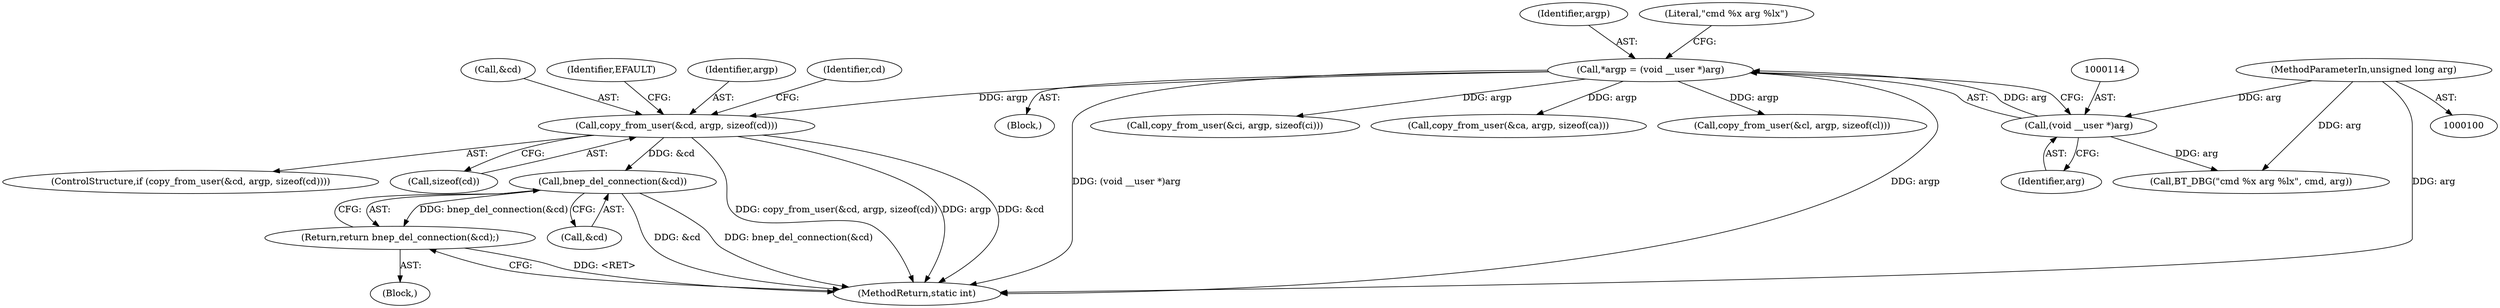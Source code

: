 digraph "0_linux_43629f8f5ea32a998d06d1bb41eefa0e821ff573@API" {
"1000226" [label="(Call,bnep_del_connection(&cd))"];
"1000216" [label="(Call,copy_from_user(&cd, argp, sizeof(cd)))"];
"1000111" [label="(Call,*argp = (void __user *)arg)"];
"1000113" [label="(Call,(void __user *)arg)"];
"1000103" [label="(MethodParameterIn,unsigned long arg)"];
"1000225" [label="(Return,return bnep_del_connection(&cd);)"];
"1000217" [label="(Call,&cd)"];
"1000224" [label="(Identifier,EFAULT)"];
"1000219" [label="(Identifier,argp)"];
"1000104" [label="(Block,)"];
"1000103" [label="(MethodParameterIn,unsigned long arg)"];
"1000111" [label="(Call,*argp = (void __user *)arg)"];
"1000225" [label="(Return,return bnep_del_connection(&cd);)"];
"1000215" [label="(ControlStructure,if (copy_from_user(&cd, argp, sizeof(cd))))"];
"1000115" [label="(Identifier,arg)"];
"1000271" [label="(Call,copy_from_user(&ci, argp, sizeof(ci)))"];
"1000216" [label="(Call,copy_from_user(&cd, argp, sizeof(cd)))"];
"1000123" [label="(Block,)"];
"1000133" [label="(Call,copy_from_user(&ca, argp, sizeof(ca)))"];
"1000113" [label="(Call,(void __user *)arg)"];
"1000112" [label="(Identifier,argp)"];
"1000220" [label="(Call,sizeof(cd))"];
"1000227" [label="(Call,&cd)"];
"1000228" [label="(Identifier,cd)"];
"1000118" [label="(Literal,\"cmd %x arg %lx\")"];
"1000306" [label="(MethodReturn,static int)"];
"1000226" [label="(Call,bnep_del_connection(&cd))"];
"1000231" [label="(Call,copy_from_user(&cl, argp, sizeof(cl)))"];
"1000117" [label="(Call,BT_DBG(\"cmd %x arg %lx\", cmd, arg))"];
"1000226" -> "1000225"  [label="AST: "];
"1000226" -> "1000227"  [label="CFG: "];
"1000227" -> "1000226"  [label="AST: "];
"1000225" -> "1000226"  [label="CFG: "];
"1000226" -> "1000306"  [label="DDG: &cd"];
"1000226" -> "1000306"  [label="DDG: bnep_del_connection(&cd)"];
"1000226" -> "1000225"  [label="DDG: bnep_del_connection(&cd)"];
"1000216" -> "1000226"  [label="DDG: &cd"];
"1000216" -> "1000215"  [label="AST: "];
"1000216" -> "1000220"  [label="CFG: "];
"1000217" -> "1000216"  [label="AST: "];
"1000219" -> "1000216"  [label="AST: "];
"1000220" -> "1000216"  [label="AST: "];
"1000224" -> "1000216"  [label="CFG: "];
"1000228" -> "1000216"  [label="CFG: "];
"1000216" -> "1000306"  [label="DDG: copy_from_user(&cd, argp, sizeof(cd))"];
"1000216" -> "1000306"  [label="DDG: argp"];
"1000216" -> "1000306"  [label="DDG: &cd"];
"1000111" -> "1000216"  [label="DDG: argp"];
"1000111" -> "1000104"  [label="AST: "];
"1000111" -> "1000113"  [label="CFG: "];
"1000112" -> "1000111"  [label="AST: "];
"1000113" -> "1000111"  [label="AST: "];
"1000118" -> "1000111"  [label="CFG: "];
"1000111" -> "1000306"  [label="DDG: argp"];
"1000111" -> "1000306"  [label="DDG: (void __user *)arg"];
"1000113" -> "1000111"  [label="DDG: arg"];
"1000111" -> "1000133"  [label="DDG: argp"];
"1000111" -> "1000231"  [label="DDG: argp"];
"1000111" -> "1000271"  [label="DDG: argp"];
"1000113" -> "1000115"  [label="CFG: "];
"1000114" -> "1000113"  [label="AST: "];
"1000115" -> "1000113"  [label="AST: "];
"1000103" -> "1000113"  [label="DDG: arg"];
"1000113" -> "1000117"  [label="DDG: arg"];
"1000103" -> "1000100"  [label="AST: "];
"1000103" -> "1000306"  [label="DDG: arg"];
"1000103" -> "1000117"  [label="DDG: arg"];
"1000225" -> "1000123"  [label="AST: "];
"1000306" -> "1000225"  [label="CFG: "];
"1000225" -> "1000306"  [label="DDG: <RET>"];
}
